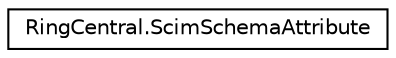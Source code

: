 digraph "Graphical Class Hierarchy"
{
 // LATEX_PDF_SIZE
  edge [fontname="Helvetica",fontsize="10",labelfontname="Helvetica",labelfontsize="10"];
  node [fontname="Helvetica",fontsize="10",shape=record];
  rankdir="LR";
  Node0 [label="RingCentral.ScimSchemaAttribute",height=0.2,width=0.4,color="black", fillcolor="white", style="filled",URL="$classRingCentral_1_1ScimSchemaAttribute.html",tooltip=" "];
}

